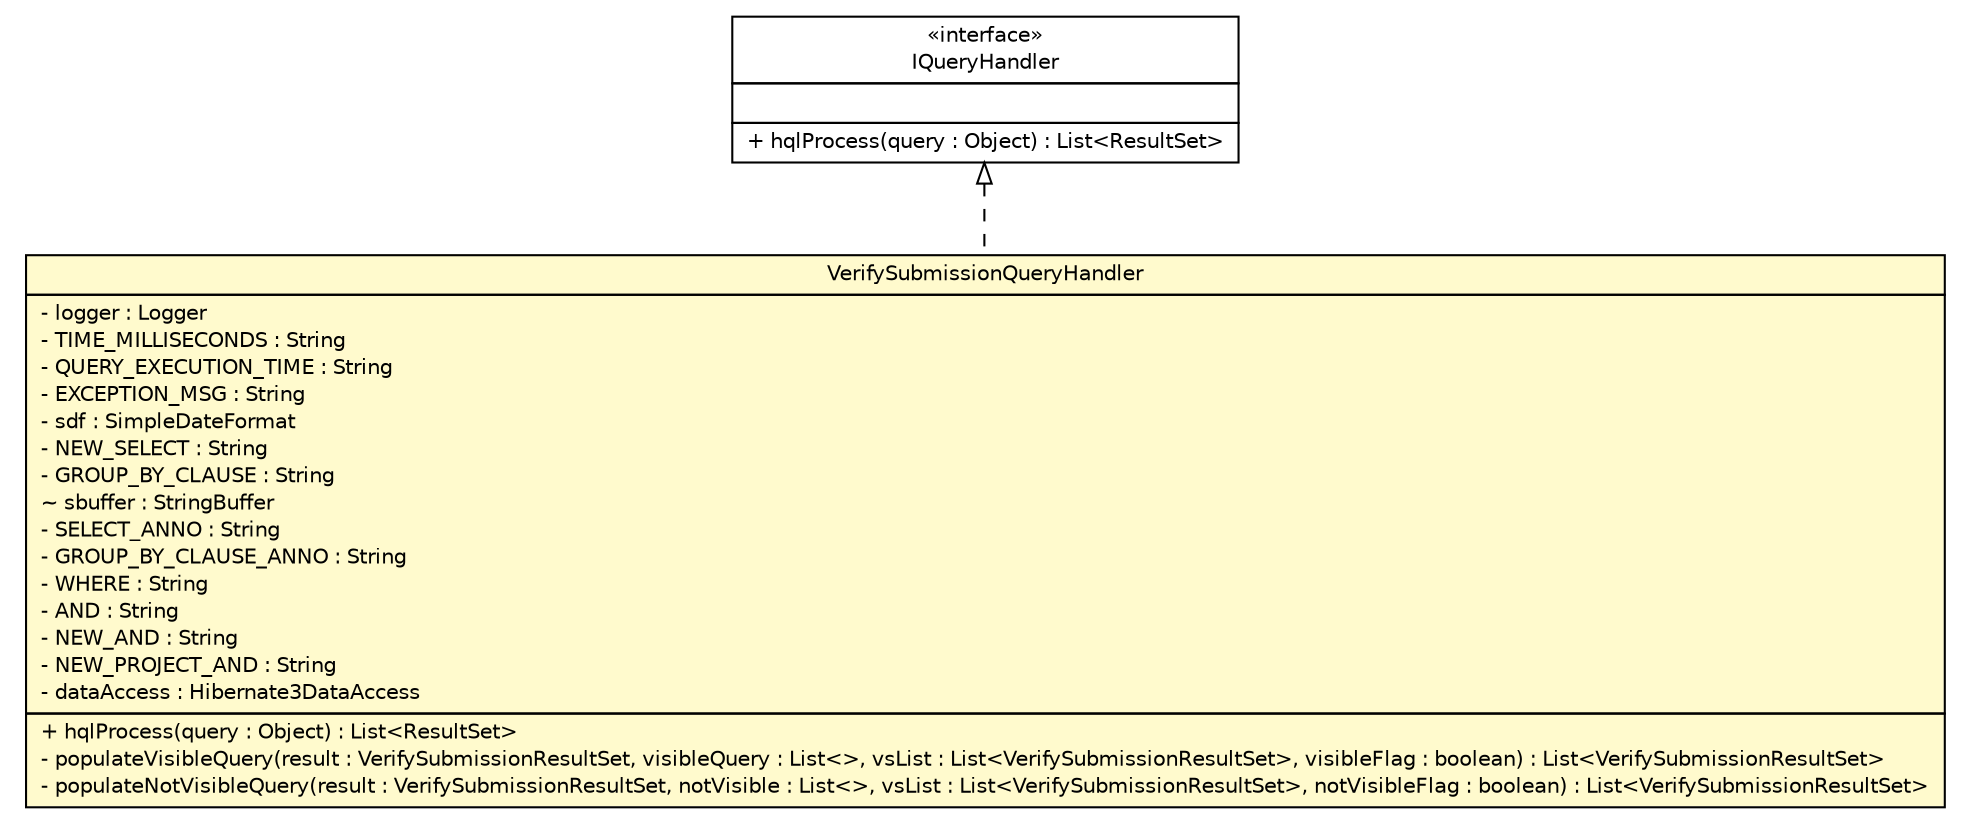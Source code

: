 #!/usr/local/bin/dot
#
# Class diagram 
# Generated by UmlGraph version 4.8 (http://www.spinellis.gr/sw/umlgraph)
#

digraph G {
	edge [fontname="Helvetica",fontsize=10,labelfontname="Helvetica",labelfontsize=10];
	node [fontname="Helvetica",fontsize=10,shape=plaintext];
	// gov.nih.nci.ncia.queryhandler.IQueryHandler
	c49420 [label=<<table border="0" cellborder="1" cellspacing="0" cellpadding="2" port="p" href="./IQueryHandler.html">
		<tr><td><table border="0" cellspacing="0" cellpadding="1">
			<tr><td> &laquo;interface&raquo; </td></tr>
			<tr><td> IQueryHandler </td></tr>
		</table></td></tr>
		<tr><td><table border="0" cellspacing="0" cellpadding="1">
			<tr><td align="left">  </td></tr>
		</table></td></tr>
		<tr><td><table border="0" cellspacing="0" cellpadding="1">
			<tr><td align="left"> + hqlProcess(query : Object) : List&lt;ResultSet&gt; </td></tr>
		</table></td></tr>
		</table>>, fontname="Helvetica", fontcolor="black", fontsize=10.0];
	// gov.nih.nci.ncia.queryhandler.VerifySubmissionQueryHandler
	c49425 [label=<<table border="0" cellborder="1" cellspacing="0" cellpadding="2" port="p" bgcolor="lemonChiffon" href="./VerifySubmissionQueryHandler.html">
		<tr><td><table border="0" cellspacing="0" cellpadding="1">
			<tr><td> VerifySubmissionQueryHandler </td></tr>
		</table></td></tr>
		<tr><td><table border="0" cellspacing="0" cellpadding="1">
			<tr><td align="left"> - logger : Logger </td></tr>
			<tr><td align="left"> - TIME_MILLISECONDS : String </td></tr>
			<tr><td align="left"> - QUERY_EXECUTION_TIME : String </td></tr>
			<tr><td align="left"> - EXCEPTION_MSG : String </td></tr>
			<tr><td align="left"> - sdf : SimpleDateFormat </td></tr>
			<tr><td align="left"> - NEW_SELECT : String </td></tr>
			<tr><td align="left"> - GROUP_BY_CLAUSE : String </td></tr>
			<tr><td align="left"> ~ sbuffer : StringBuffer </td></tr>
			<tr><td align="left"> - SELECT_ANNO : String </td></tr>
			<tr><td align="left"> - GROUP_BY_CLAUSE_ANNO : String </td></tr>
			<tr><td align="left"> - WHERE : String </td></tr>
			<tr><td align="left"> - AND : String </td></tr>
			<tr><td align="left"> - NEW_AND : String </td></tr>
			<tr><td align="left"> - NEW_PROJECT_AND : String </td></tr>
			<tr><td align="left"> - dataAccess : Hibernate3DataAccess </td></tr>
		</table></td></tr>
		<tr><td><table border="0" cellspacing="0" cellpadding="1">
			<tr><td align="left"> + hqlProcess(query : Object) : List&lt;ResultSet&gt; </td></tr>
			<tr><td align="left"> - populateVisibleQuery(result : VerifySubmissionResultSet, visibleQuery : List&lt;&gt;, vsList : List&lt;VerifySubmissionResultSet&gt;, visibleFlag : boolean) : List&lt;VerifySubmissionResultSet&gt; </td></tr>
			<tr><td align="left"> - populateNotVisibleQuery(result : VerifySubmissionResultSet, notVisible : List&lt;&gt;, vsList : List&lt;VerifySubmissionResultSet&gt;, notVisibleFlag : boolean) : List&lt;VerifySubmissionResultSet&gt; </td></tr>
		</table></td></tr>
		</table>>, fontname="Helvetica", fontcolor="black", fontsize=10.0];
	//gov.nih.nci.ncia.queryhandler.VerifySubmissionQueryHandler implements gov.nih.nci.ncia.queryhandler.IQueryHandler
	c49420:p -> c49425:p [dir=back,arrowtail=empty,style=dashed];
}

